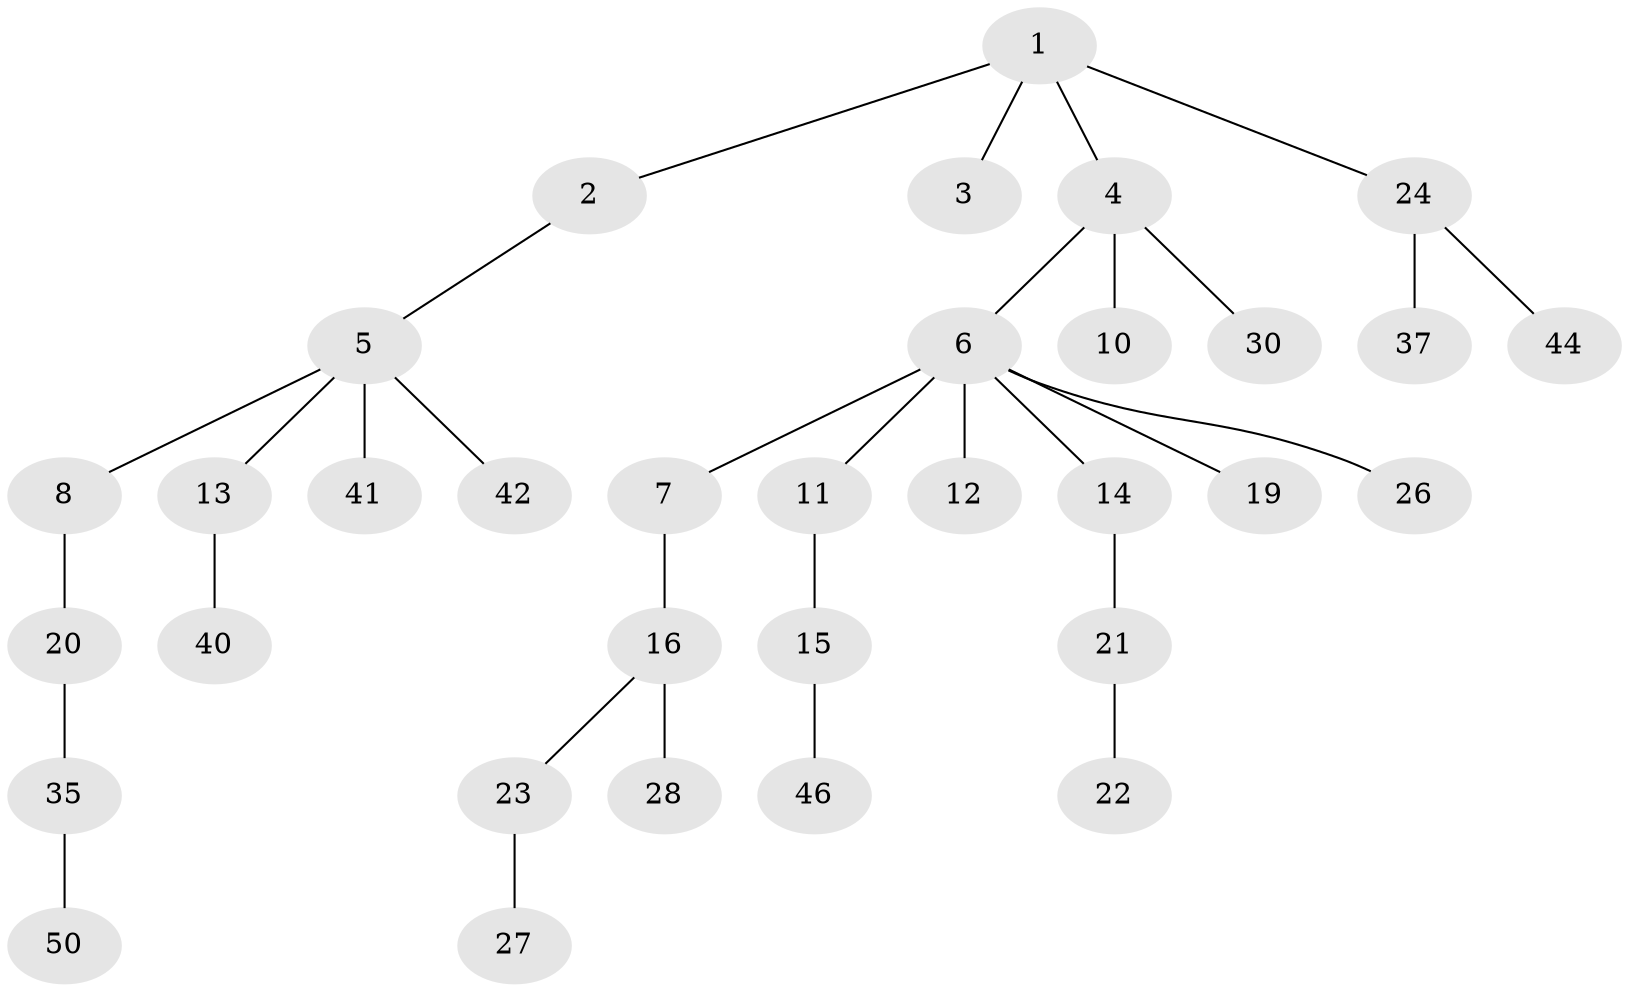 // Generated by graph-tools (version 1.1) at 2025/52/02/27/25 19:52:12]
// undirected, 33 vertices, 32 edges
graph export_dot {
graph [start="1"]
  node [color=gray90,style=filled];
  1 [super="+17"];
  2;
  3;
  4 [super="+33"];
  5 [super="+38"];
  6 [super="+9"];
  7 [super="+18"];
  8;
  10;
  11;
  12 [super="+36"];
  13 [super="+39"];
  14 [super="+43"];
  15 [super="+45"];
  16 [super="+49"];
  19 [super="+48"];
  20;
  21 [super="+29"];
  22;
  23 [super="+31"];
  24 [super="+25"];
  26 [super="+34"];
  27;
  28 [super="+32"];
  30;
  35 [super="+47"];
  37;
  40;
  41;
  42;
  44;
  46;
  50;
  1 -- 2;
  1 -- 3;
  1 -- 4;
  1 -- 24;
  2 -- 5;
  4 -- 6;
  4 -- 10;
  4 -- 30;
  5 -- 8;
  5 -- 13;
  5 -- 41;
  5 -- 42;
  6 -- 7;
  6 -- 19;
  6 -- 26;
  6 -- 11;
  6 -- 12;
  6 -- 14;
  7 -- 16;
  8 -- 20;
  11 -- 15;
  13 -- 40;
  14 -- 21;
  15 -- 46;
  16 -- 23;
  16 -- 28;
  20 -- 35;
  21 -- 22;
  23 -- 27;
  24 -- 44;
  24 -- 37;
  35 -- 50;
}

